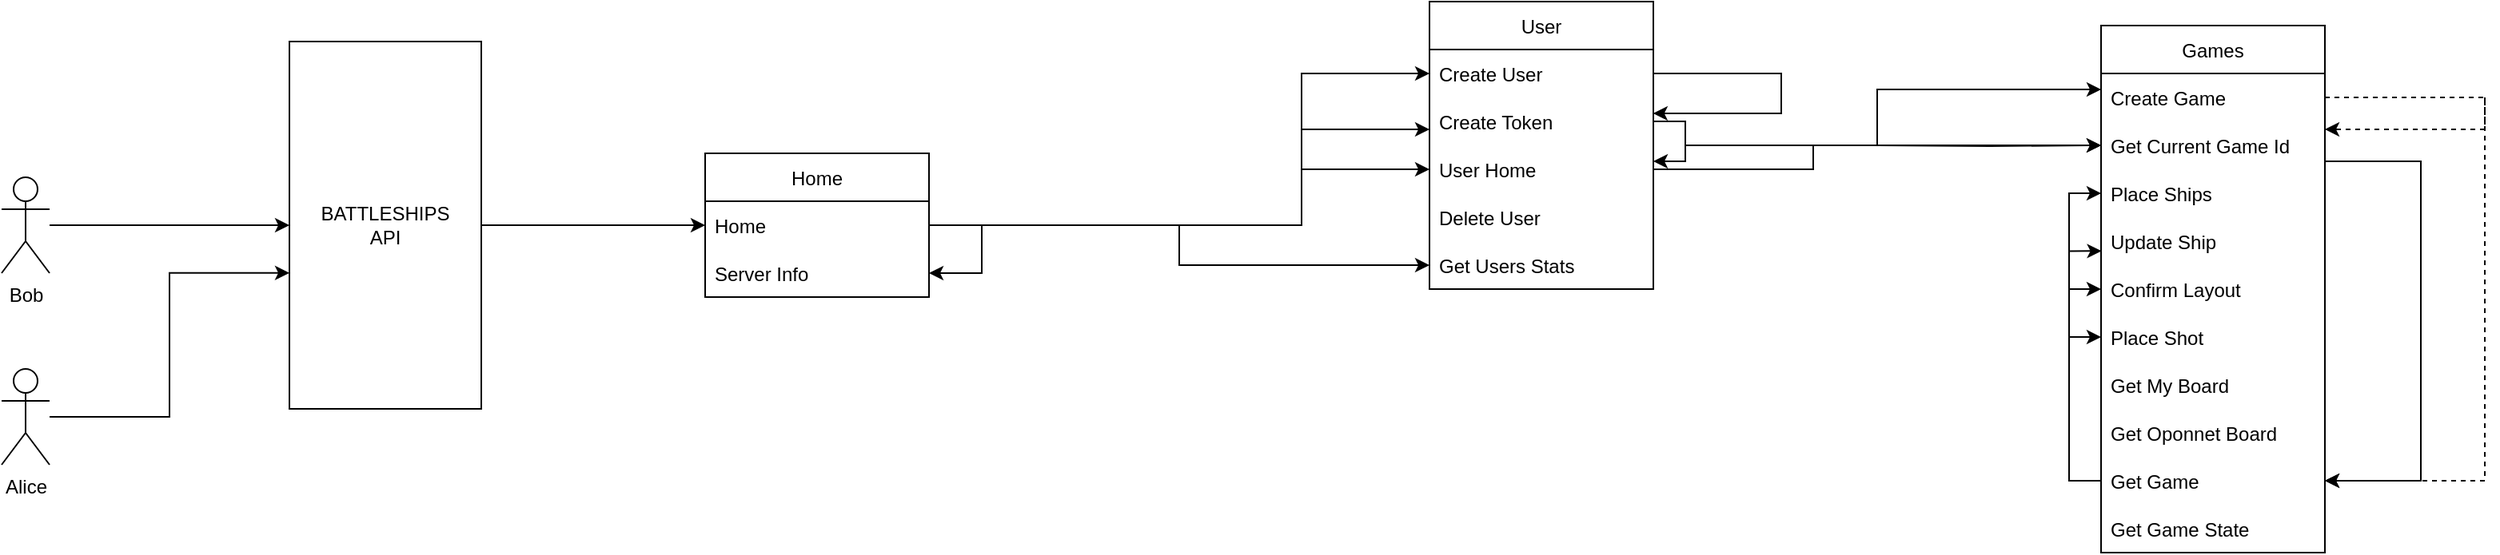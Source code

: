 <mxfile version="20.5.3" type="embed"><diagram id="sa6Q3xUmAi24UDrEMSUv" name="Página-1"><mxGraphModel dx="2679" dy="1703" grid="1" gridSize="10" guides="1" tooltips="1" connect="1" arrows="1" fold="1" page="1" pageScale="1" pageWidth="827" pageHeight="1169" math="0" shadow="0"><root><mxCell id="0"/><mxCell id="1" parent="0"/><mxCell id="324" style="edgeStyle=orthogonalEdgeStyle;rounded=0;orthogonalLoop=1;jettySize=auto;html=1;" parent="1" source="321" target="323" edge="1"><mxGeometry relative="1" as="geometry"/></mxCell><mxCell id="321" value="Bob" style="shape=umlActor;verticalLabelPosition=bottom;verticalAlign=top;html=1;outlineConnect=0;" parent="1" vertex="1"><mxGeometry x="-993" y="-310" width="30" height="60" as="geometry"/></mxCell><mxCell id="433" style="edgeStyle=orthogonalEdgeStyle;rounded=0;orthogonalLoop=1;jettySize=auto;html=1;" parent="1" source="323" target="325" edge="1"><mxGeometry relative="1" as="geometry"/></mxCell><mxCell id="323" value="BATTLESHIPS &lt;br&gt;API" style="rounded=0;whiteSpace=wrap;html=1;" parent="1" vertex="1"><mxGeometry x="-813" y="-395" width="120" height="230" as="geometry"/></mxCell><mxCell id="325" value="Home" style="swimlane;fontStyle=0;childLayout=stackLayout;horizontal=1;startSize=30;horizontalStack=0;resizeParent=1;resizeParentMax=0;resizeLast=0;collapsible=1;marginBottom=0;" parent="1" vertex="1"><mxGeometry x="-553" y="-325" width="140" height="90" as="geometry"/></mxCell><mxCell id="418" style="edgeStyle=orthogonalEdgeStyle;rounded=0;orthogonalLoop=1;jettySize=auto;html=1;exitX=1;exitY=0.5;exitDx=0;exitDy=0;" parent="325" source="326" target="327" edge="1"><mxGeometry relative="1" as="geometry"><Array as="points"><mxPoint x="173" y="45"/><mxPoint x="173" y="75"/></Array></mxGeometry></mxCell><mxCell id="326" value="Home" style="text;strokeColor=none;fillColor=none;align=left;verticalAlign=middle;spacingLeft=4;spacingRight=4;overflow=hidden;points=[[0,0.5],[1,0.5]];portConstraint=eastwest;rotatable=0;" parent="325" vertex="1"><mxGeometry y="30" width="140" height="30" as="geometry"/></mxCell><mxCell id="327" value="Server Info" style="text;strokeColor=none;fillColor=none;align=left;verticalAlign=middle;spacingLeft=4;spacingRight=4;overflow=hidden;points=[[0,0.5],[1,0.5]];portConstraint=eastwest;rotatable=0;" parent="325" vertex="1"><mxGeometry y="60" width="140" height="30" as="geometry"/></mxCell><mxCell id="330" value="User" style="swimlane;fontStyle=0;childLayout=stackLayout;horizontal=1;startSize=30;horizontalStack=0;resizeParent=1;resizeParentMax=0;resizeLast=0;collapsible=1;marginBottom=0;" parent="1" vertex="1"><mxGeometry x="-100" y="-420" width="140" height="180" as="geometry"/></mxCell><mxCell id="422" style="edgeStyle=orthogonalEdgeStyle;rounded=0;orthogonalLoop=1;jettySize=auto;html=1;entryX=0.999;entryY=0.327;entryDx=0;entryDy=0;exitX=1;exitY=0.5;exitDx=0;exitDy=0;entryPerimeter=0;" parent="330" source="331" target="332" edge="1"><mxGeometry relative="1" as="geometry"><Array as="points"><mxPoint x="220" y="45"/><mxPoint x="220" y="70"/><mxPoint x="140" y="70"/></Array></mxGeometry></mxCell><mxCell id="331" value="Create User" style="text;strokeColor=none;fillColor=none;align=left;verticalAlign=middle;spacingLeft=4;spacingRight=4;overflow=hidden;points=[[0,0.5],[1,0.5]];portConstraint=eastwest;rotatable=0;" parent="330" vertex="1"><mxGeometry y="30" width="140" height="30" as="geometry"/></mxCell><mxCell id="423" style="edgeStyle=orthogonalEdgeStyle;rounded=0;orthogonalLoop=1;jettySize=auto;html=1;exitX=1;exitY=0.5;exitDx=0;exitDy=0;" parent="330" source="332" target="333" edge="1"><mxGeometry relative="1" as="geometry"><Array as="points"><mxPoint x="160" y="75"/><mxPoint x="160" y="100"/></Array></mxGeometry></mxCell><mxCell id="332" value="Create Token" style="text;strokeColor=none;fillColor=none;align=left;verticalAlign=middle;spacingLeft=4;spacingRight=4;overflow=hidden;points=[[0,0.5],[1,0.5]];portConstraint=eastwest;rotatable=0;" parent="330" vertex="1"><mxGeometry y="60" width="140" height="30" as="geometry"/></mxCell><mxCell id="333" value="User Home" style="text;strokeColor=none;fillColor=none;align=left;verticalAlign=middle;spacingLeft=4;spacingRight=4;overflow=hidden;points=[[0,0.5],[1,0.5]];portConstraint=eastwest;rotatable=0;glass=0;" parent="330" vertex="1"><mxGeometry y="90" width="140" height="30" as="geometry"/></mxCell><mxCell id="334" value="Delete User" style="text;strokeColor=none;fillColor=none;align=left;verticalAlign=middle;spacingLeft=4;spacingRight=4;overflow=hidden;points=[[0,0.5],[1,0.5]];portConstraint=eastwest;rotatable=0;" parent="330" vertex="1"><mxGeometry y="120" width="140" height="30" as="geometry"/></mxCell><mxCell id="335" value="Get Users Stats" style="text;strokeColor=none;fillColor=none;align=left;verticalAlign=middle;spacingLeft=4;spacingRight=4;overflow=hidden;points=[[0,0.5],[1,0.5]];portConstraint=eastwest;rotatable=0;" parent="330" vertex="1"><mxGeometry y="150" width="140" height="30" as="geometry"/></mxCell><mxCell id="337" value="Games" style="swimlane;fontStyle=0;childLayout=stackLayout;horizontal=1;startSize=30;horizontalStack=0;resizeParent=1;resizeParentMax=0;resizeLast=0;collapsible=1;marginBottom=0;" parent="1" vertex="1"><mxGeometry x="320" y="-405" width="140" height="330" as="geometry"/></mxCell><mxCell id="429" style="edgeStyle=orthogonalEdgeStyle;rounded=0;orthogonalLoop=1;jettySize=auto;html=1;exitX=1;exitY=0.5;exitDx=0;exitDy=0;dashed=1;" parent="337" source="338" target="339" edge="1"><mxGeometry relative="1" as="geometry"><Array as="points"><mxPoint x="240" y="45"/><mxPoint x="240" y="65"/></Array></mxGeometry></mxCell><mxCell id="432" style="edgeStyle=orthogonalEdgeStyle;rounded=0;orthogonalLoop=1;jettySize=auto;html=1;entryX=1;entryY=0.5;entryDx=0;entryDy=0;dashed=1;" parent="337" target="366" edge="1"><mxGeometry relative="1" as="geometry"><mxPoint x="240" y="45" as="sourcePoint"/><Array as="points"><mxPoint x="240" y="285"/></Array></mxGeometry></mxCell><mxCell id="338" value="Create Game" style="text;strokeColor=none;fillColor=none;align=left;verticalAlign=middle;spacingLeft=4;spacingRight=4;overflow=hidden;points=[[0,0.5],[1,0.5]];portConstraint=eastwest;rotatable=0;" parent="337" vertex="1"><mxGeometry y="30" width="140" height="30" as="geometry"/></mxCell><mxCell id="428" style="edgeStyle=orthogonalEdgeStyle;rounded=0;orthogonalLoop=1;jettySize=auto;html=1;exitX=1;exitY=0.5;exitDx=0;exitDy=0;" parent="337" source="339" target="366" edge="1"><mxGeometry relative="1" as="geometry"><Array as="points"><mxPoint x="140" y="85"/><mxPoint x="200" y="85"/><mxPoint x="200" y="285"/></Array></mxGeometry></mxCell><mxCell id="339" value="Get Current Game Id" style="text;strokeColor=none;fillColor=none;align=left;verticalAlign=middle;spacingLeft=4;spacingRight=4;overflow=hidden;points=[[0,0.5],[1,0.5]];portConstraint=eastwest;rotatable=0;" parent="337" vertex="1"><mxGeometry y="60" width="140" height="30" as="geometry"/></mxCell><mxCell id="340" value="Place Ships" style="text;strokeColor=none;fillColor=none;align=left;verticalAlign=middle;spacingLeft=4;spacingRight=4;overflow=hidden;points=[[0,0.5],[1,0.5]];portConstraint=eastwest;rotatable=0;" parent="337" vertex="1"><mxGeometry y="90" width="140" height="30" as="geometry"/></mxCell><mxCell id="346" value="Update Ship" style="text;strokeColor=none;fillColor=none;align=left;verticalAlign=middle;spacingLeft=4;spacingRight=4;overflow=hidden;points=[[0,0.5],[1,0.5]];portConstraint=eastwest;rotatable=0;" parent="337" vertex="1"><mxGeometry y="120" width="140" height="30" as="geometry"/></mxCell><mxCell id="344" value="Confirm Layout" style="text;strokeColor=none;fillColor=none;align=left;verticalAlign=middle;spacingLeft=4;spacingRight=4;overflow=hidden;points=[[0,0.5],[1,0.5]];portConstraint=eastwest;rotatable=0;" parent="337" vertex="1"><mxGeometry y="150" width="140" height="30" as="geometry"/></mxCell><mxCell id="345" value="Place Shot" style="text;strokeColor=none;fillColor=none;align=left;verticalAlign=middle;spacingLeft=4;spacingRight=4;overflow=hidden;points=[[0,0.5],[1,0.5]];portConstraint=eastwest;rotatable=0;" parent="337" vertex="1"><mxGeometry y="180" width="140" height="30" as="geometry"/></mxCell><mxCell id="355" value="Get My Board" style="text;strokeColor=none;fillColor=none;align=left;verticalAlign=middle;spacingLeft=4;spacingRight=4;overflow=hidden;points=[[0,0.5],[1,0.5]];portConstraint=eastwest;rotatable=0;" parent="337" vertex="1"><mxGeometry y="210" width="140" height="30" as="geometry"/></mxCell><mxCell id="365" value="Get Oponnet Board" style="text;strokeColor=none;fillColor=none;align=left;verticalAlign=middle;spacingLeft=4;spacingRight=4;overflow=hidden;points=[[0,0.5],[1,0.5]];portConstraint=eastwest;rotatable=0;" parent="337" vertex="1"><mxGeometry y="240" width="140" height="30" as="geometry"/></mxCell><mxCell id="394" style="edgeStyle=orthogonalEdgeStyle;rounded=0;orthogonalLoop=1;jettySize=auto;html=1;entryX=0;entryY=0.5;entryDx=0;entryDy=0;" parent="337" source="366" target="340" edge="1"><mxGeometry relative="1" as="geometry"/></mxCell><mxCell id="395" style="edgeStyle=orthogonalEdgeStyle;rounded=0;orthogonalLoop=1;jettySize=auto;html=1;entryX=0.002;entryY=0.706;entryDx=0;entryDy=0;entryPerimeter=0;" parent="337" source="366" target="346" edge="1"><mxGeometry relative="1" as="geometry"/></mxCell><mxCell id="397" style="edgeStyle=orthogonalEdgeStyle;rounded=0;orthogonalLoop=1;jettySize=auto;html=1;entryX=0;entryY=0.5;entryDx=0;entryDy=0;" parent="337" source="366" target="344" edge="1"><mxGeometry relative="1" as="geometry"/></mxCell><mxCell id="398" style="edgeStyle=orthogonalEdgeStyle;rounded=0;orthogonalLoop=1;jettySize=auto;html=1;entryX=0;entryY=0.5;entryDx=0;entryDy=0;" parent="337" source="366" target="345" edge="1"><mxGeometry relative="1" as="geometry"/></mxCell><mxCell id="366" value="Get Game" style="text;strokeColor=none;fillColor=none;align=left;verticalAlign=middle;spacingLeft=4;spacingRight=4;overflow=hidden;points=[[0,0.5],[1,0.5]];portConstraint=eastwest;rotatable=0;" parent="337" vertex="1"><mxGeometry y="270" width="140" height="30" as="geometry"/></mxCell><mxCell id="378" value="Get Game State" style="text;strokeColor=none;fillColor=none;align=left;verticalAlign=middle;spacingLeft=4;spacingRight=4;overflow=hidden;points=[[0,0.5],[1,0.5]];portConstraint=eastwest;rotatable=0;" parent="337" vertex="1"><mxGeometry y="300" width="140" height="30" as="geometry"/></mxCell><mxCell id="401" style="edgeStyle=orthogonalEdgeStyle;rounded=0;orthogonalLoop=1;jettySize=auto;html=1;" parent="1" source="326" target="331" edge="1"><mxGeometry relative="1" as="geometry"><Array as="points"><mxPoint x="-180" y="-280"/><mxPoint x="-180" y="-375"/></Array></mxGeometry></mxCell><mxCell id="409" style="edgeStyle=orthogonalEdgeStyle;rounded=0;orthogonalLoop=1;jettySize=auto;html=1;entryX=0;entryY=0.63;entryDx=0;entryDy=0;entryPerimeter=0;" parent="1" source="406" target="323" edge="1"><mxGeometry relative="1" as="geometry"/></mxCell><mxCell id="406" value="Alice" style="shape=umlActor;verticalLabelPosition=bottom;verticalAlign=top;html=1;outlineConnect=0;" parent="1" vertex="1"><mxGeometry x="-993" y="-190" width="30" height="60" as="geometry"/></mxCell><mxCell id="417" style="edgeStyle=orthogonalEdgeStyle;rounded=0;orthogonalLoop=1;jettySize=auto;html=1;" parent="1" source="326" target="335" edge="1"><mxGeometry relative="1" as="geometry"/></mxCell><mxCell id="419" style="edgeStyle=orthogonalEdgeStyle;rounded=0;orthogonalLoop=1;jettySize=auto;html=1;" parent="1" source="326" target="332" edge="1"><mxGeometry relative="1" as="geometry"><Array as="points"><mxPoint x="-180" y="-280"/><mxPoint x="-180" y="-340"/></Array></mxGeometry></mxCell><mxCell id="424" style="edgeStyle=orthogonalEdgeStyle;rounded=0;orthogonalLoop=1;jettySize=auto;html=1;exitX=1;exitY=0.5;exitDx=0;exitDy=0;" parent="1" source="332" target="338" edge="1"><mxGeometry relative="1" as="geometry"><Array as="points"><mxPoint x="60" y="-345"/><mxPoint x="60" y="-330"/><mxPoint x="180" y="-330"/><mxPoint x="180" y="-365"/></Array></mxGeometry></mxCell><mxCell id="425" style="edgeStyle=orthogonalEdgeStyle;rounded=0;orthogonalLoop=1;jettySize=auto;html=1;" parent="1" target="339" edge="1"><mxGeometry relative="1" as="geometry"><mxPoint x="180" y="-330" as="sourcePoint"/></mxGeometry></mxCell><mxCell id="426" style="edgeStyle=orthogonalEdgeStyle;rounded=0;orthogonalLoop=1;jettySize=auto;html=1;" parent="1" source="326" target="333" edge="1"><mxGeometry relative="1" as="geometry"><Array as="points"><mxPoint x="-180" y="-280"/><mxPoint x="-180" y="-315"/></Array></mxGeometry></mxCell><mxCell id="427" style="edgeStyle=orthogonalEdgeStyle;rounded=0;orthogonalLoop=1;jettySize=auto;html=1;entryX=0;entryY=0.5;entryDx=0;entryDy=0;" parent="1" source="333" target="339" edge="1"><mxGeometry relative="1" as="geometry"><Array as="points"><mxPoint x="140" y="-315"/><mxPoint x="140" y="-330"/></Array></mxGeometry></mxCell></root></mxGraphModel></diagram></mxfile>